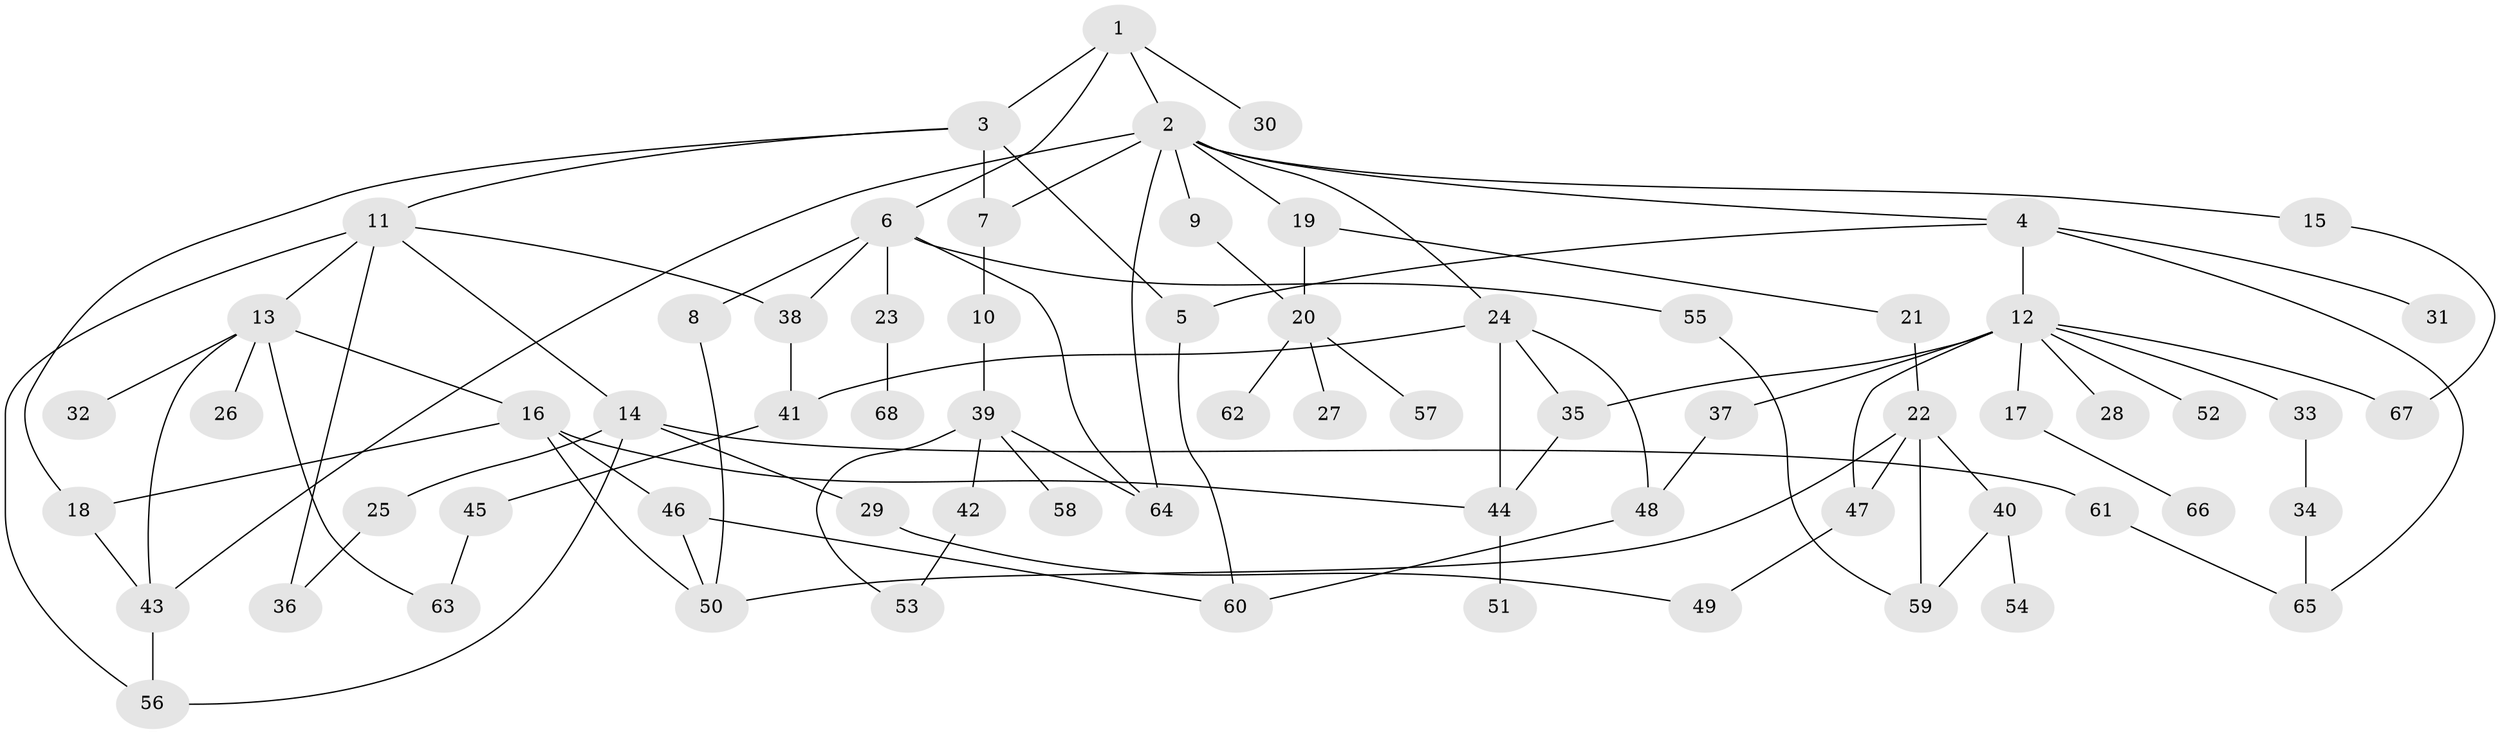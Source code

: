 // coarse degree distribution, {3: 0.23255813953488372, 11: 0.023255813953488372, 6: 0.023255813953488372, 4: 0.13953488372093023, 7: 0.023255813953488372, 2: 0.16279069767441862, 5: 0.06976744186046512, 9: 0.023255813953488372, 8: 0.023255813953488372, 1: 0.27906976744186046}
// Generated by graph-tools (version 1.1) at 2025/23/03/03/25 07:23:34]
// undirected, 68 vertices, 98 edges
graph export_dot {
graph [start="1"]
  node [color=gray90,style=filled];
  1;
  2;
  3;
  4;
  5;
  6;
  7;
  8;
  9;
  10;
  11;
  12;
  13;
  14;
  15;
  16;
  17;
  18;
  19;
  20;
  21;
  22;
  23;
  24;
  25;
  26;
  27;
  28;
  29;
  30;
  31;
  32;
  33;
  34;
  35;
  36;
  37;
  38;
  39;
  40;
  41;
  42;
  43;
  44;
  45;
  46;
  47;
  48;
  49;
  50;
  51;
  52;
  53;
  54;
  55;
  56;
  57;
  58;
  59;
  60;
  61;
  62;
  63;
  64;
  65;
  66;
  67;
  68;
  1 -- 2;
  1 -- 3;
  1 -- 6;
  1 -- 30;
  2 -- 4;
  2 -- 7;
  2 -- 9;
  2 -- 15;
  2 -- 19;
  2 -- 24;
  2 -- 43;
  2 -- 64;
  3 -- 11;
  3 -- 7;
  3 -- 18;
  3 -- 5;
  4 -- 5;
  4 -- 12;
  4 -- 31;
  4 -- 65;
  5 -- 60;
  6 -- 8;
  6 -- 23;
  6 -- 38;
  6 -- 55;
  6 -- 64;
  7 -- 10;
  8 -- 50;
  9 -- 20;
  10 -- 39;
  11 -- 13;
  11 -- 14;
  11 -- 36;
  11 -- 56;
  11 -- 38;
  12 -- 17;
  12 -- 28;
  12 -- 33;
  12 -- 35;
  12 -- 37;
  12 -- 52;
  12 -- 67;
  12 -- 47;
  13 -- 16;
  13 -- 26;
  13 -- 32;
  13 -- 63;
  13 -- 43;
  14 -- 25;
  14 -- 29;
  14 -- 61;
  14 -- 56;
  15 -- 67;
  16 -- 18;
  16 -- 46;
  16 -- 50;
  16 -- 44;
  17 -- 66;
  18 -- 43;
  19 -- 20;
  19 -- 21;
  20 -- 27;
  20 -- 57;
  20 -- 62;
  21 -- 22;
  22 -- 40;
  22 -- 47;
  22 -- 50;
  22 -- 59;
  23 -- 68;
  24 -- 41;
  24 -- 48;
  24 -- 35;
  24 -- 44;
  25 -- 36;
  29 -- 49;
  33 -- 34;
  34 -- 65;
  35 -- 44;
  37 -- 48;
  38 -- 41;
  39 -- 42;
  39 -- 58;
  39 -- 53;
  39 -- 64;
  40 -- 54;
  40 -- 59;
  41 -- 45;
  42 -- 53;
  43 -- 56;
  44 -- 51;
  45 -- 63;
  46 -- 60;
  46 -- 50;
  47 -- 49;
  48 -- 60;
  55 -- 59;
  61 -- 65;
}
